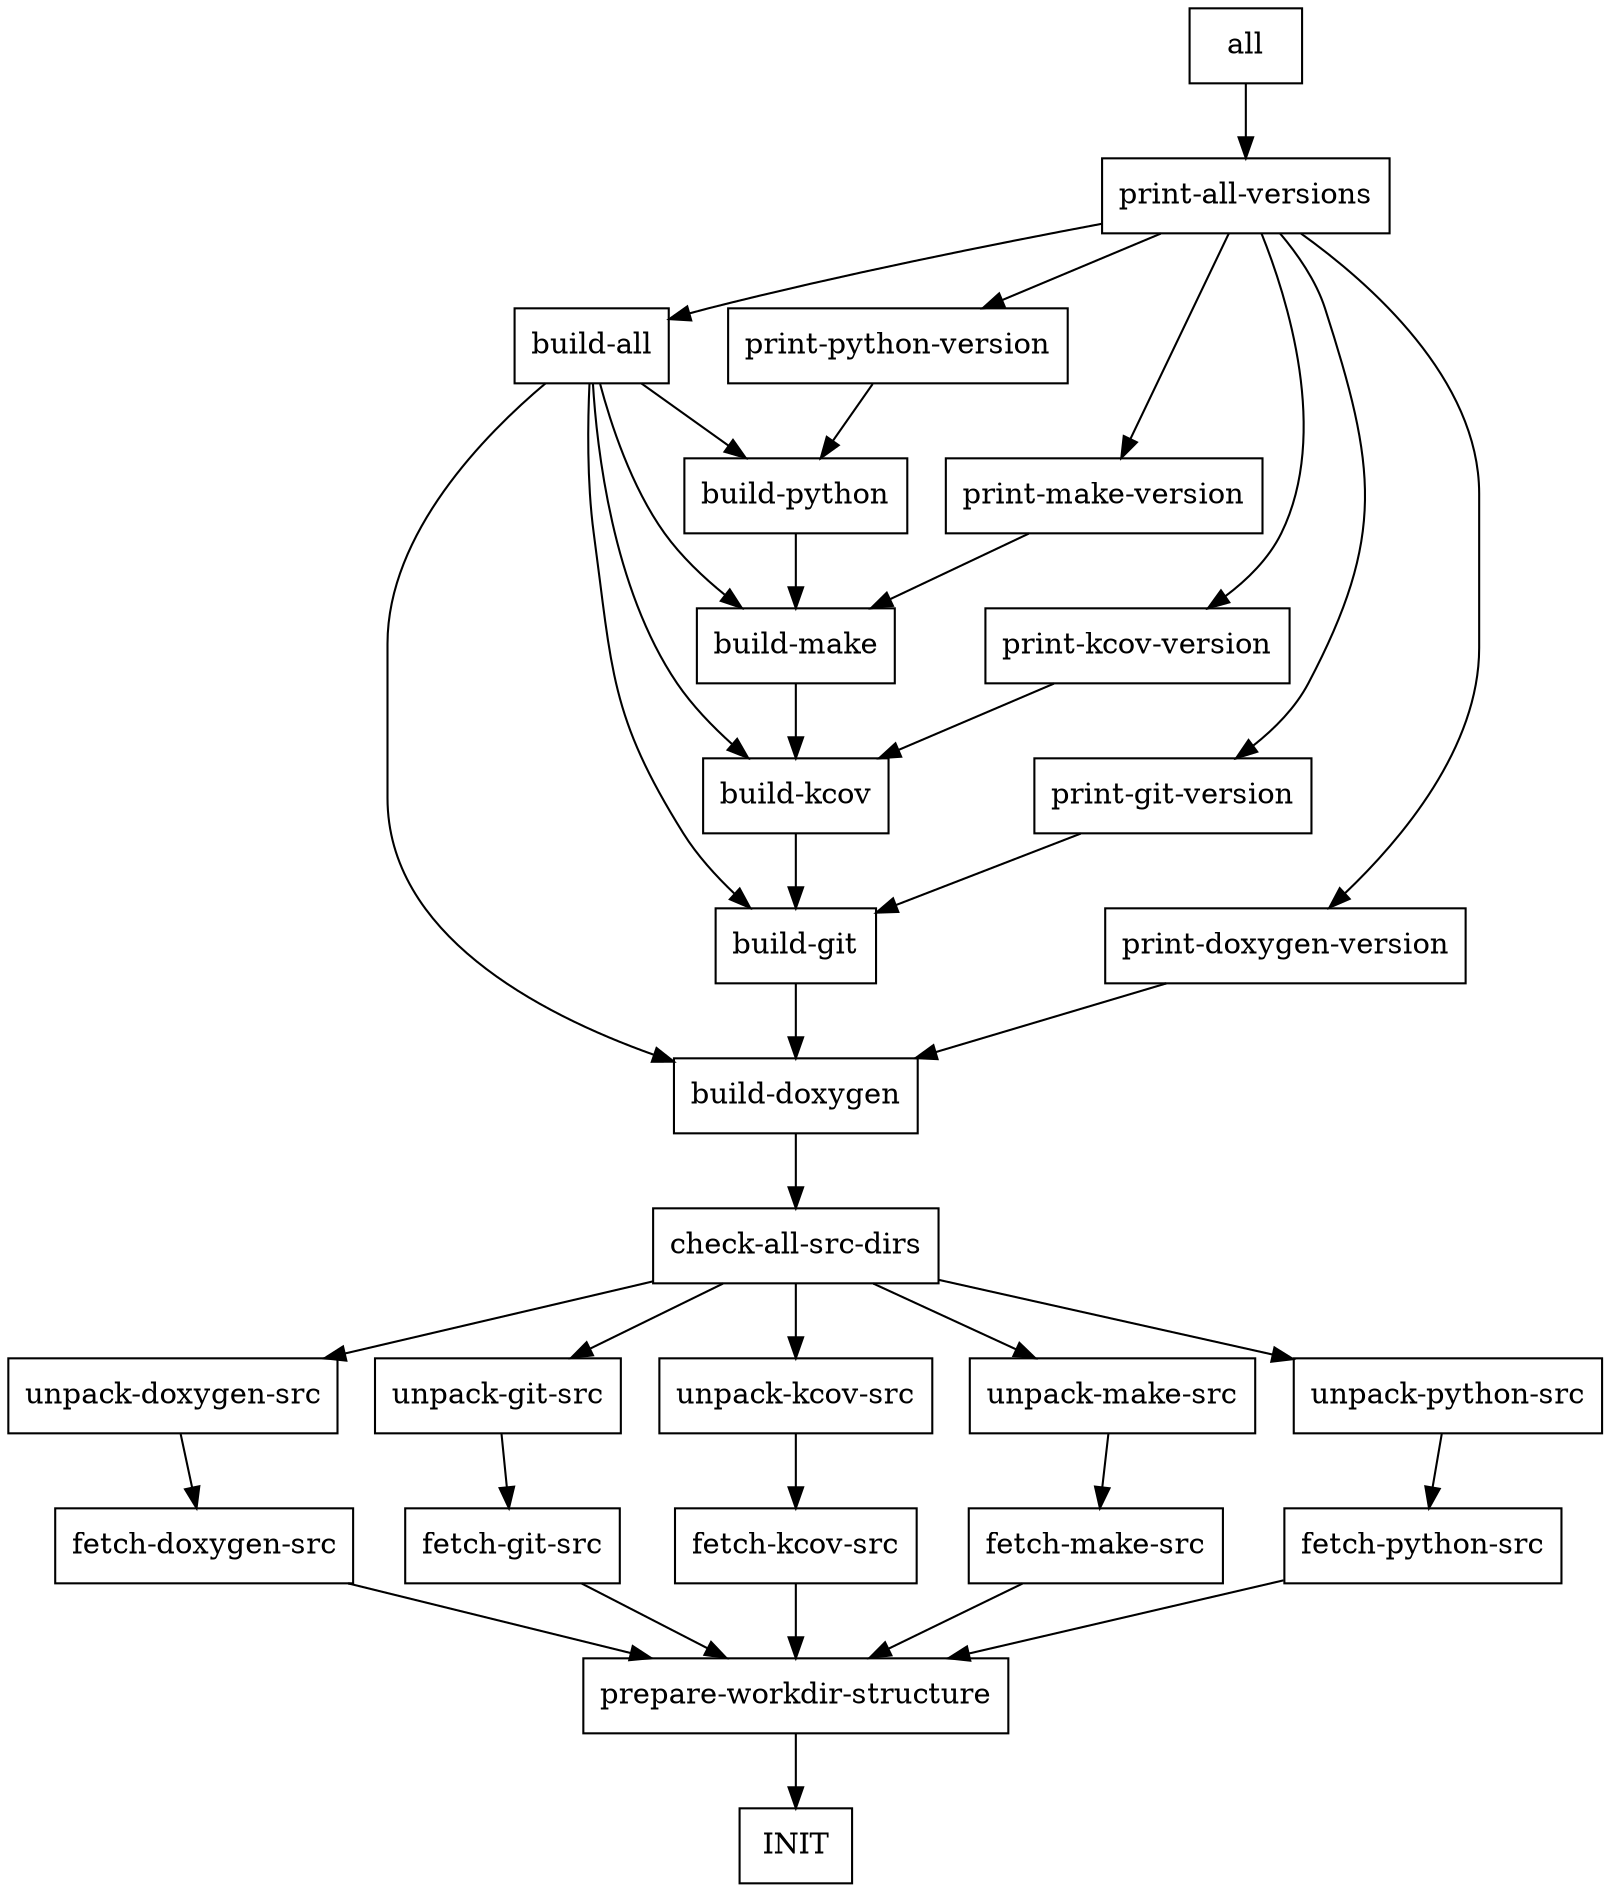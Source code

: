 
digraph {

	// Generated automatically by makbet heads/master-0-g5c50971
	// Input: /home/user/makbet/examples/02.toolchain-basic/Makefile

	node [shape=box];

	"all" -> "print-all-versions";

	"build-all" -> "build-doxygen";
	"build-all" -> "build-git";
	"build-all" -> "build-kcov";
	"build-all" -> "build-make";
	"build-all" -> "build-python";

	"build-doxygen" -> "check-all-src-dirs";

	"build-git" -> "build-doxygen";

	"build-kcov" -> "build-git";

	"build-make" -> "build-kcov";

	"build-python" -> "build-make";

	"check-all-src-dirs" -> "unpack-doxygen-src";
	"check-all-src-dirs" -> "unpack-git-src";
	"check-all-src-dirs" -> "unpack-kcov-src";
	"check-all-src-dirs" -> "unpack-make-src";
	"check-all-src-dirs" -> "unpack-python-src";

	"fetch-doxygen-src" -> "prepare-workdir-structure";

	"fetch-git-src" -> "prepare-workdir-structure";

	"fetch-kcov-src" -> "prepare-workdir-structure";

	"fetch-make-src" -> "prepare-workdir-structure";

	"fetch-python-src" -> "prepare-workdir-structure";

	"INIT";

	"prepare-workdir-structure" -> "INIT";

	"print-all-versions" -> "build-all";
	"print-all-versions" -> "print-doxygen-version";
	"print-all-versions" -> "print-git-version";
	"print-all-versions" -> "print-kcov-version";
	"print-all-versions" -> "print-make-version";
	"print-all-versions" -> "print-python-version";

	"print-doxygen-version" -> "build-doxygen";

	"print-git-version" -> "build-git";

	"print-kcov-version" -> "build-kcov";

	"print-make-version" -> "build-make";

	"print-python-version" -> "build-python";

	"unpack-doxygen-src" -> "fetch-doxygen-src";

	"unpack-git-src" -> "fetch-git-src";

	"unpack-kcov-src" -> "fetch-kcov-src";

	"unpack-make-src" -> "fetch-make-src";

	"unpack-python-src" -> "fetch-python-src";


	// The end

}


